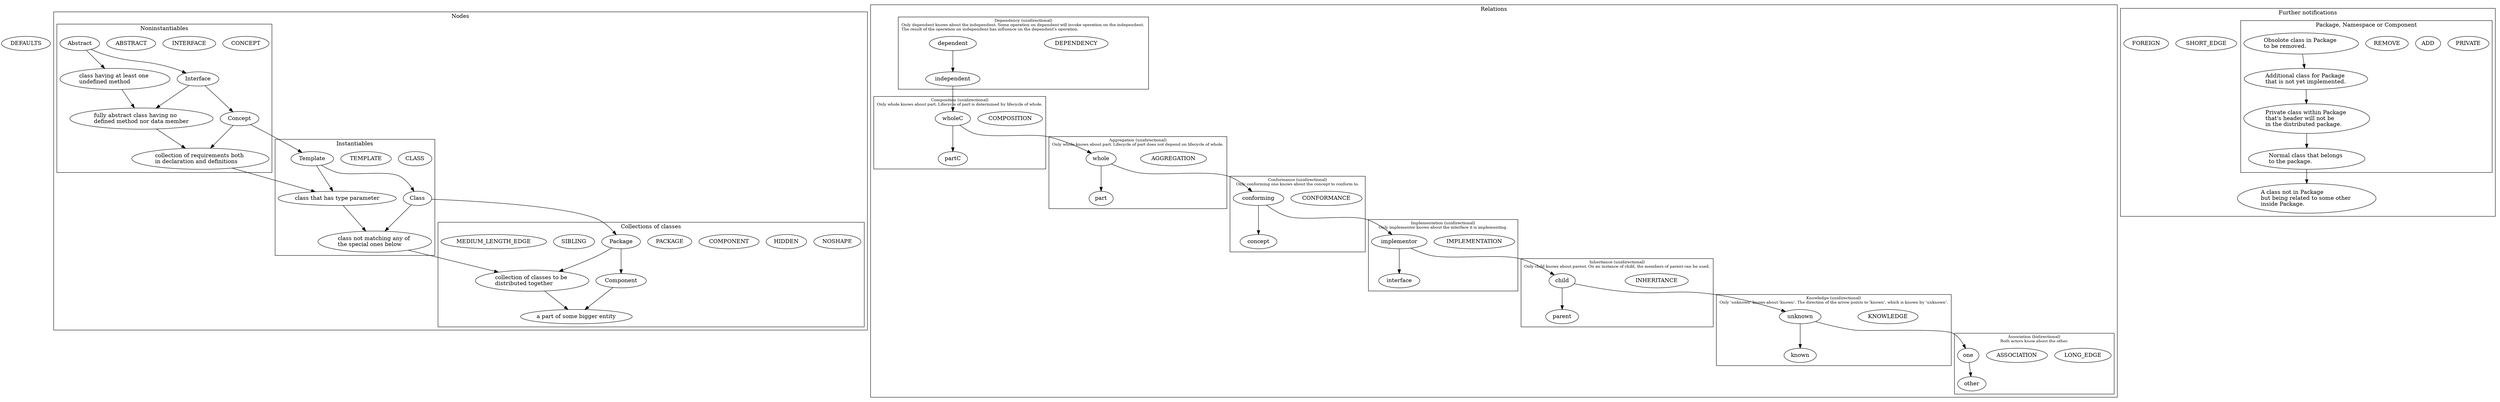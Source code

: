 /* vim:set noet sw=8 ts=8 sts=8: */
#include "style.inc"

#define SIBLING edge[constraint=false];
#define HIDDEN edge[style=invis];
#define SHORT_EDGE edge[minlen=1];
#define LONG_EDGE edge[minlen=15];
#define MEDIUM_LENGTH_EDGE edge[minlen=4];

digraph class_butler {
	DEFAULTS;

	subgraph clusterNodes {
		label="Nodes"

		subgraph clusterCollections {
			label="Collections of classes"

			{	NOSHAPE
				ComponentNote[label="a part of some bigger entity\l"];
				PackageNote[label="collection of classes to be \ldistributed together\l"];
			}
			{	HIDDEN
				PackageNote -> ComponentNote;
			}
			COMPONENT Component;
			{	PACKAGE Package;
			}
			{	SIBLING HIDDEN
				MEDIUM_LENGTH_EDGE
					Component -> ComponentNote;
				Package -> PackageNote;
			}
			{	HIDDEN
				Package -> Component;
			}
		}

		subgraph clusterInstantiable {
			label="Instantiables"

			{	NOSHAPE
				ClassNote[label="class not matching any of \lthe special ones below\l"];
				TemplateNote[label="class that has type parameter"];
			}
			{	HIDDEN
				ClassNote -> PackageNote;
				TemplateNote -> ClassNote;
			}
			{
				CLASS Class;
				TEMPLATE Template;
			}
			{	SIBLING HIDDEN
				MEDIUM_LENGTH_EDGE
				Class -> ClassNote;
				Template -> TemplateNote;
			}
			{	HIDDEN
				Class -> Package;
				Template -> Class;
			}
		}

		subgraph clusterNonInstantiable {
			label="Noninstantiables"

			{	NOSHAPE
				ConceptNote[label="collection of requirements both \lin declaration and definitions\l"];
				InterfaceNote[label="fully abstract class having no \ldefined method nor data member\l"];
				AbstractNote[label="class having at least one \lundefined method\l"];
			}
			{	HIDDEN
				ConceptNote -> TemplateNote;
				InterfaceNote -> ConceptNote;
				AbstractNote -> InterfaceNote;
			}
			{
				CONCEPT Concept;
				INTERFACE Interface;
				ABSTRACT Abstract;
			}
			{	SIBLING HIDDEN
				MEDIUM_LENGTH_EDGE
				Concept -> ConceptNote;
				Interface -> InterfaceNote;
				Abstract -> AbstractNote;
			}
			{	HIDDEN
				Concept -> Template;
				Interface -> Concept;
				Abstract -> Interface;
			}
		}
	}

	subgraph clusterRelations {
		label="Relations";
		subgraph clusterAssociation {
			fontsize=10;
			label="Association (bidirectional)\nBoth actors know about the other.\l";
			LONG_EDGE
			{ ASSOCIATION SIBLING one -> other; }
		}

		subgraph clusterKnowledge {
			fontsize=10;
			label="Knowledge (unidirectional)\nOnly 'unknown' knows about 'known'. The direction of the arrow points to 'known', which is known by 'unknown'.\l";
			LONG_EDGE
			{ KNOWLEDGE SIBLING unknown -> known; }
		}

		subgraph clusterInheritance {
			fontsize=10;
			label="Inheritance (unidirectional)\nOnly child knows about parent. On an instance of child, the members of parent can be used.\l";
			LONG_EDGE
			{ INHERITANCE SIBLING child -> parent; }
		}

		subgraph clusterImplementation {
			fontsize=10;
			label="Implementation (unidirectional)\nOnly implementor knows about the interface it is implementing.\l";
			LONG_EDGE
			{ IMPLEMENTATION SIBLING implementor -> interface; }
		}

		subgraph clusterConformance {
			fontsize=10;
			label="Conformance (unidirectional)\nOnly conforming one knows about the concept to conform to.\l";
			LONG_EDGE
			{ CONFORMANCE SIBLING conforming -> concept; }
		}

		subgraph clusterAggregation {
			fontsize=10;
			label="Aggregation (unidirectional)\nOnly whole knows about part. Lifecycle of part does not depend on lifecycle of whole.\l";
			LONG_EDGE
			{ AGGREGATION SIBLING whole -> part; }
		}

		subgraph clusterComposition {
			fontsize=10;
			label="Composition (unidirectional)\nOnly whole knows about part. Lifecycle of part is determined by lifecycle of whole.\l";
			LONG_EDGE
			{ COMPOSITION SIBLING wholeC -> partC; }
		}

		subgraph clusterDependency {
			fontsize=10;
			label="Dependency (unidirectional)\nOnly dependent knows about the independent. Some operation on dependent will invoke operation on the independent. \lThe result of the operation on independent has influence on the dependent's operation.\l"
			LONG_EDGE
			{ DEPENDENCY SIBLING dependent -> independent; }
		}

		{ HIDDEN
			unknown -> one;
			child -> unknown;
			implementor -> child;
			conforming -> implementor;
			whole -> conforming;
			wholeC -> whole;
			independent -> wholeC;
		}
	}

	subgraph clusterOthers {
		label="Further notifications";
		SHORT_EDGE
		{ CLASS FOREIGN
			PkgForeign [label="A class not in Package \lbut being related to some other \linside Package.\l"];
		}
		subgraph clusterPackage {
			label="Package, Namespace or Component\l";
		{ CLASS 
			PkgClass [label="Normal class that belongs \lto the package.\l"];
		}
		{ CLASS PRIVATE
			PkgPrivate [label="Private class within Package \lthat's header will not be \lin the distributed package.\l"];
		}
		{ CLASS ADD
			PkgAdd [label="Additional class for Package \lthat is not yet implemented.\l"];
		}
		{ CLASS REMOVE
			PkgRemove [label="Obsolote class in Package \lto be removed.\l"];
		}
		}

		{ HIDDEN
			PkgClass -> PkgForeign;
			PkgPrivate -> PkgClass;
			PkgAdd -> PkgPrivate;
			PkgRemove -> PkgAdd;
		}
	}
}

